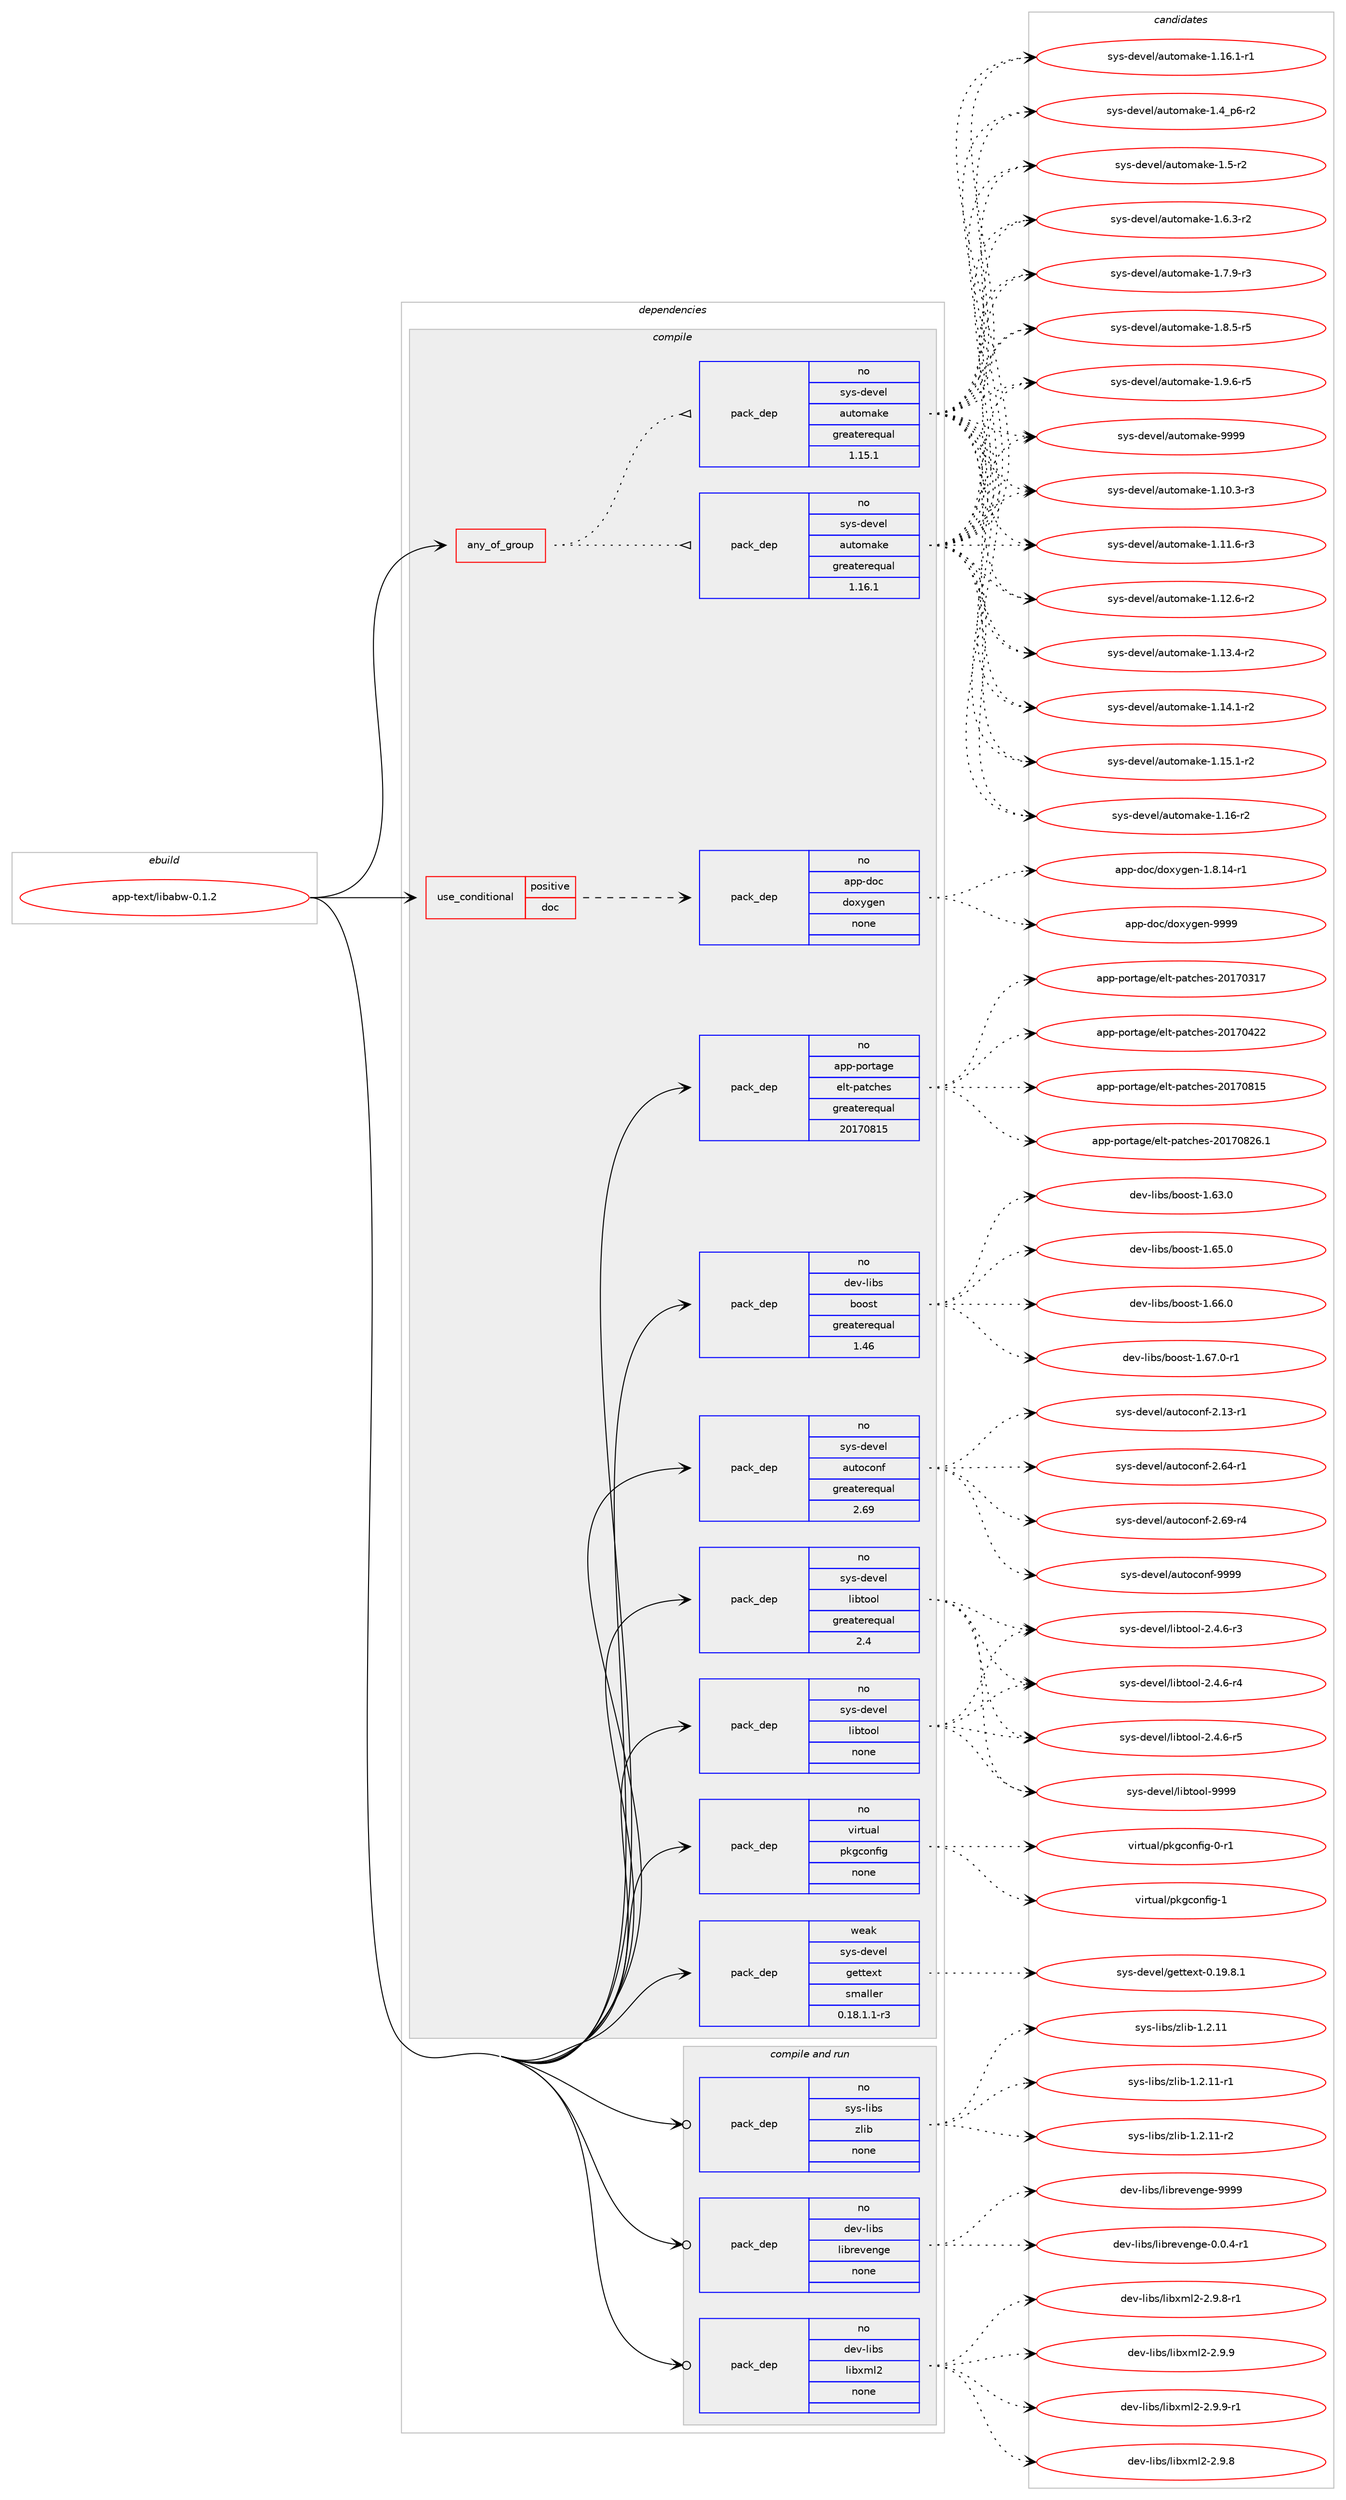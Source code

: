 digraph prolog {

# *************
# Graph options
# *************

newrank=true;
concentrate=true;
compound=true;
graph [rankdir=LR,fontname=Helvetica,fontsize=10,ranksep=1.5];#, ranksep=2.5, nodesep=0.2];
edge  [arrowhead=vee];
node  [fontname=Helvetica,fontsize=10];

# **********
# The ebuild
# **********

subgraph cluster_leftcol {
color=gray;
rank=same;
label=<<i>ebuild</i>>;
id [label="app-text/libabw-0.1.2", color=red, width=4, href="../app-text/libabw-0.1.2.svg"];
}

# ****************
# The dependencies
# ****************

subgraph cluster_midcol {
color=gray;
label=<<i>dependencies</i>>;
subgraph cluster_compile {
fillcolor="#eeeeee";
style=filled;
label=<<i>compile</i>>;
subgraph any19950 {
dependency1309930 [label=<<TABLE BORDER="0" CELLBORDER="1" CELLSPACING="0" CELLPADDING="4"><TR><TD CELLPADDING="10">any_of_group</TD></TR></TABLE>>, shape=none, color=red];subgraph pack933760 {
dependency1309931 [label=<<TABLE BORDER="0" CELLBORDER="1" CELLSPACING="0" CELLPADDING="4" WIDTH="220"><TR><TD ROWSPAN="6" CELLPADDING="30">pack_dep</TD></TR><TR><TD WIDTH="110">no</TD></TR><TR><TD>sys-devel</TD></TR><TR><TD>automake</TD></TR><TR><TD>greaterequal</TD></TR><TR><TD>1.16.1</TD></TR></TABLE>>, shape=none, color=blue];
}
dependency1309930:e -> dependency1309931:w [weight=20,style="dotted",arrowhead="oinv"];
subgraph pack933761 {
dependency1309932 [label=<<TABLE BORDER="0" CELLBORDER="1" CELLSPACING="0" CELLPADDING="4" WIDTH="220"><TR><TD ROWSPAN="6" CELLPADDING="30">pack_dep</TD></TR><TR><TD WIDTH="110">no</TD></TR><TR><TD>sys-devel</TD></TR><TR><TD>automake</TD></TR><TR><TD>greaterequal</TD></TR><TR><TD>1.15.1</TD></TR></TABLE>>, shape=none, color=blue];
}
dependency1309930:e -> dependency1309932:w [weight=20,style="dotted",arrowhead="oinv"];
}
id:e -> dependency1309930:w [weight=20,style="solid",arrowhead="vee"];
subgraph cond355674 {
dependency1309933 [label=<<TABLE BORDER="0" CELLBORDER="1" CELLSPACING="0" CELLPADDING="4"><TR><TD ROWSPAN="3" CELLPADDING="10">use_conditional</TD></TR><TR><TD>positive</TD></TR><TR><TD>doc</TD></TR></TABLE>>, shape=none, color=red];
subgraph pack933762 {
dependency1309934 [label=<<TABLE BORDER="0" CELLBORDER="1" CELLSPACING="0" CELLPADDING="4" WIDTH="220"><TR><TD ROWSPAN="6" CELLPADDING="30">pack_dep</TD></TR><TR><TD WIDTH="110">no</TD></TR><TR><TD>app-doc</TD></TR><TR><TD>doxygen</TD></TR><TR><TD>none</TD></TR><TR><TD></TD></TR></TABLE>>, shape=none, color=blue];
}
dependency1309933:e -> dependency1309934:w [weight=20,style="dashed",arrowhead="vee"];
}
id:e -> dependency1309933:w [weight=20,style="solid",arrowhead="vee"];
subgraph pack933763 {
dependency1309935 [label=<<TABLE BORDER="0" CELLBORDER="1" CELLSPACING="0" CELLPADDING="4" WIDTH="220"><TR><TD ROWSPAN="6" CELLPADDING="30">pack_dep</TD></TR><TR><TD WIDTH="110">no</TD></TR><TR><TD>app-portage</TD></TR><TR><TD>elt-patches</TD></TR><TR><TD>greaterequal</TD></TR><TR><TD>20170815</TD></TR></TABLE>>, shape=none, color=blue];
}
id:e -> dependency1309935:w [weight=20,style="solid",arrowhead="vee"];
subgraph pack933764 {
dependency1309936 [label=<<TABLE BORDER="0" CELLBORDER="1" CELLSPACING="0" CELLPADDING="4" WIDTH="220"><TR><TD ROWSPAN="6" CELLPADDING="30">pack_dep</TD></TR><TR><TD WIDTH="110">no</TD></TR><TR><TD>dev-libs</TD></TR><TR><TD>boost</TD></TR><TR><TD>greaterequal</TD></TR><TR><TD>1.46</TD></TR></TABLE>>, shape=none, color=blue];
}
id:e -> dependency1309936:w [weight=20,style="solid",arrowhead="vee"];
subgraph pack933765 {
dependency1309937 [label=<<TABLE BORDER="0" CELLBORDER="1" CELLSPACING="0" CELLPADDING="4" WIDTH="220"><TR><TD ROWSPAN="6" CELLPADDING="30">pack_dep</TD></TR><TR><TD WIDTH="110">no</TD></TR><TR><TD>sys-devel</TD></TR><TR><TD>autoconf</TD></TR><TR><TD>greaterequal</TD></TR><TR><TD>2.69</TD></TR></TABLE>>, shape=none, color=blue];
}
id:e -> dependency1309937:w [weight=20,style="solid",arrowhead="vee"];
subgraph pack933766 {
dependency1309938 [label=<<TABLE BORDER="0" CELLBORDER="1" CELLSPACING="0" CELLPADDING="4" WIDTH="220"><TR><TD ROWSPAN="6" CELLPADDING="30">pack_dep</TD></TR><TR><TD WIDTH="110">no</TD></TR><TR><TD>sys-devel</TD></TR><TR><TD>libtool</TD></TR><TR><TD>greaterequal</TD></TR><TR><TD>2.4</TD></TR></TABLE>>, shape=none, color=blue];
}
id:e -> dependency1309938:w [weight=20,style="solid",arrowhead="vee"];
subgraph pack933767 {
dependency1309939 [label=<<TABLE BORDER="0" CELLBORDER="1" CELLSPACING="0" CELLPADDING="4" WIDTH="220"><TR><TD ROWSPAN="6" CELLPADDING="30">pack_dep</TD></TR><TR><TD WIDTH="110">no</TD></TR><TR><TD>sys-devel</TD></TR><TR><TD>libtool</TD></TR><TR><TD>none</TD></TR><TR><TD></TD></TR></TABLE>>, shape=none, color=blue];
}
id:e -> dependency1309939:w [weight=20,style="solid",arrowhead="vee"];
subgraph pack933768 {
dependency1309940 [label=<<TABLE BORDER="0" CELLBORDER="1" CELLSPACING="0" CELLPADDING="4" WIDTH="220"><TR><TD ROWSPAN="6" CELLPADDING="30">pack_dep</TD></TR><TR><TD WIDTH="110">no</TD></TR><TR><TD>virtual</TD></TR><TR><TD>pkgconfig</TD></TR><TR><TD>none</TD></TR><TR><TD></TD></TR></TABLE>>, shape=none, color=blue];
}
id:e -> dependency1309940:w [weight=20,style="solid",arrowhead="vee"];
subgraph pack933769 {
dependency1309941 [label=<<TABLE BORDER="0" CELLBORDER="1" CELLSPACING="0" CELLPADDING="4" WIDTH="220"><TR><TD ROWSPAN="6" CELLPADDING="30">pack_dep</TD></TR><TR><TD WIDTH="110">weak</TD></TR><TR><TD>sys-devel</TD></TR><TR><TD>gettext</TD></TR><TR><TD>smaller</TD></TR><TR><TD>0.18.1.1-r3</TD></TR></TABLE>>, shape=none, color=blue];
}
id:e -> dependency1309941:w [weight=20,style="solid",arrowhead="vee"];
}
subgraph cluster_compileandrun {
fillcolor="#eeeeee";
style=filled;
label=<<i>compile and run</i>>;
subgraph pack933770 {
dependency1309942 [label=<<TABLE BORDER="0" CELLBORDER="1" CELLSPACING="0" CELLPADDING="4" WIDTH="220"><TR><TD ROWSPAN="6" CELLPADDING="30">pack_dep</TD></TR><TR><TD WIDTH="110">no</TD></TR><TR><TD>dev-libs</TD></TR><TR><TD>librevenge</TD></TR><TR><TD>none</TD></TR><TR><TD></TD></TR></TABLE>>, shape=none, color=blue];
}
id:e -> dependency1309942:w [weight=20,style="solid",arrowhead="odotvee"];
subgraph pack933771 {
dependency1309943 [label=<<TABLE BORDER="0" CELLBORDER="1" CELLSPACING="0" CELLPADDING="4" WIDTH="220"><TR><TD ROWSPAN="6" CELLPADDING="30">pack_dep</TD></TR><TR><TD WIDTH="110">no</TD></TR><TR><TD>dev-libs</TD></TR><TR><TD>libxml2</TD></TR><TR><TD>none</TD></TR><TR><TD></TD></TR></TABLE>>, shape=none, color=blue];
}
id:e -> dependency1309943:w [weight=20,style="solid",arrowhead="odotvee"];
subgraph pack933772 {
dependency1309944 [label=<<TABLE BORDER="0" CELLBORDER="1" CELLSPACING="0" CELLPADDING="4" WIDTH="220"><TR><TD ROWSPAN="6" CELLPADDING="30">pack_dep</TD></TR><TR><TD WIDTH="110">no</TD></TR><TR><TD>sys-libs</TD></TR><TR><TD>zlib</TD></TR><TR><TD>none</TD></TR><TR><TD></TD></TR></TABLE>>, shape=none, color=blue];
}
id:e -> dependency1309944:w [weight=20,style="solid",arrowhead="odotvee"];
}
subgraph cluster_run {
fillcolor="#eeeeee";
style=filled;
label=<<i>run</i>>;
}
}

# **************
# The candidates
# **************

subgraph cluster_choices {
rank=same;
color=gray;
label=<<i>candidates</i>>;

subgraph choice933760 {
color=black;
nodesep=1;
choice11512111545100101118101108479711711611110997107101454946494846514511451 [label="sys-devel/automake-1.10.3-r3", color=red, width=4,href="../sys-devel/automake-1.10.3-r3.svg"];
choice11512111545100101118101108479711711611110997107101454946494946544511451 [label="sys-devel/automake-1.11.6-r3", color=red, width=4,href="../sys-devel/automake-1.11.6-r3.svg"];
choice11512111545100101118101108479711711611110997107101454946495046544511450 [label="sys-devel/automake-1.12.6-r2", color=red, width=4,href="../sys-devel/automake-1.12.6-r2.svg"];
choice11512111545100101118101108479711711611110997107101454946495146524511450 [label="sys-devel/automake-1.13.4-r2", color=red, width=4,href="../sys-devel/automake-1.13.4-r2.svg"];
choice11512111545100101118101108479711711611110997107101454946495246494511450 [label="sys-devel/automake-1.14.1-r2", color=red, width=4,href="../sys-devel/automake-1.14.1-r2.svg"];
choice11512111545100101118101108479711711611110997107101454946495346494511450 [label="sys-devel/automake-1.15.1-r2", color=red, width=4,href="../sys-devel/automake-1.15.1-r2.svg"];
choice1151211154510010111810110847971171161111099710710145494649544511450 [label="sys-devel/automake-1.16-r2", color=red, width=4,href="../sys-devel/automake-1.16-r2.svg"];
choice11512111545100101118101108479711711611110997107101454946495446494511449 [label="sys-devel/automake-1.16.1-r1", color=red, width=4,href="../sys-devel/automake-1.16.1-r1.svg"];
choice115121115451001011181011084797117116111109971071014549465295112544511450 [label="sys-devel/automake-1.4_p6-r2", color=red, width=4,href="../sys-devel/automake-1.4_p6-r2.svg"];
choice11512111545100101118101108479711711611110997107101454946534511450 [label="sys-devel/automake-1.5-r2", color=red, width=4,href="../sys-devel/automake-1.5-r2.svg"];
choice115121115451001011181011084797117116111109971071014549465446514511450 [label="sys-devel/automake-1.6.3-r2", color=red, width=4,href="../sys-devel/automake-1.6.3-r2.svg"];
choice115121115451001011181011084797117116111109971071014549465546574511451 [label="sys-devel/automake-1.7.9-r3", color=red, width=4,href="../sys-devel/automake-1.7.9-r3.svg"];
choice115121115451001011181011084797117116111109971071014549465646534511453 [label="sys-devel/automake-1.8.5-r5", color=red, width=4,href="../sys-devel/automake-1.8.5-r5.svg"];
choice115121115451001011181011084797117116111109971071014549465746544511453 [label="sys-devel/automake-1.9.6-r5", color=red, width=4,href="../sys-devel/automake-1.9.6-r5.svg"];
choice115121115451001011181011084797117116111109971071014557575757 [label="sys-devel/automake-9999", color=red, width=4,href="../sys-devel/automake-9999.svg"];
dependency1309931:e -> choice11512111545100101118101108479711711611110997107101454946494846514511451:w [style=dotted,weight="100"];
dependency1309931:e -> choice11512111545100101118101108479711711611110997107101454946494946544511451:w [style=dotted,weight="100"];
dependency1309931:e -> choice11512111545100101118101108479711711611110997107101454946495046544511450:w [style=dotted,weight="100"];
dependency1309931:e -> choice11512111545100101118101108479711711611110997107101454946495146524511450:w [style=dotted,weight="100"];
dependency1309931:e -> choice11512111545100101118101108479711711611110997107101454946495246494511450:w [style=dotted,weight="100"];
dependency1309931:e -> choice11512111545100101118101108479711711611110997107101454946495346494511450:w [style=dotted,weight="100"];
dependency1309931:e -> choice1151211154510010111810110847971171161111099710710145494649544511450:w [style=dotted,weight="100"];
dependency1309931:e -> choice11512111545100101118101108479711711611110997107101454946495446494511449:w [style=dotted,weight="100"];
dependency1309931:e -> choice115121115451001011181011084797117116111109971071014549465295112544511450:w [style=dotted,weight="100"];
dependency1309931:e -> choice11512111545100101118101108479711711611110997107101454946534511450:w [style=dotted,weight="100"];
dependency1309931:e -> choice115121115451001011181011084797117116111109971071014549465446514511450:w [style=dotted,weight="100"];
dependency1309931:e -> choice115121115451001011181011084797117116111109971071014549465546574511451:w [style=dotted,weight="100"];
dependency1309931:e -> choice115121115451001011181011084797117116111109971071014549465646534511453:w [style=dotted,weight="100"];
dependency1309931:e -> choice115121115451001011181011084797117116111109971071014549465746544511453:w [style=dotted,weight="100"];
dependency1309931:e -> choice115121115451001011181011084797117116111109971071014557575757:w [style=dotted,weight="100"];
}
subgraph choice933761 {
color=black;
nodesep=1;
choice11512111545100101118101108479711711611110997107101454946494846514511451 [label="sys-devel/automake-1.10.3-r3", color=red, width=4,href="../sys-devel/automake-1.10.3-r3.svg"];
choice11512111545100101118101108479711711611110997107101454946494946544511451 [label="sys-devel/automake-1.11.6-r3", color=red, width=4,href="../sys-devel/automake-1.11.6-r3.svg"];
choice11512111545100101118101108479711711611110997107101454946495046544511450 [label="sys-devel/automake-1.12.6-r2", color=red, width=4,href="../sys-devel/automake-1.12.6-r2.svg"];
choice11512111545100101118101108479711711611110997107101454946495146524511450 [label="sys-devel/automake-1.13.4-r2", color=red, width=4,href="../sys-devel/automake-1.13.4-r2.svg"];
choice11512111545100101118101108479711711611110997107101454946495246494511450 [label="sys-devel/automake-1.14.1-r2", color=red, width=4,href="../sys-devel/automake-1.14.1-r2.svg"];
choice11512111545100101118101108479711711611110997107101454946495346494511450 [label="sys-devel/automake-1.15.1-r2", color=red, width=4,href="../sys-devel/automake-1.15.1-r2.svg"];
choice1151211154510010111810110847971171161111099710710145494649544511450 [label="sys-devel/automake-1.16-r2", color=red, width=4,href="../sys-devel/automake-1.16-r2.svg"];
choice11512111545100101118101108479711711611110997107101454946495446494511449 [label="sys-devel/automake-1.16.1-r1", color=red, width=4,href="../sys-devel/automake-1.16.1-r1.svg"];
choice115121115451001011181011084797117116111109971071014549465295112544511450 [label="sys-devel/automake-1.4_p6-r2", color=red, width=4,href="../sys-devel/automake-1.4_p6-r2.svg"];
choice11512111545100101118101108479711711611110997107101454946534511450 [label="sys-devel/automake-1.5-r2", color=red, width=4,href="../sys-devel/automake-1.5-r2.svg"];
choice115121115451001011181011084797117116111109971071014549465446514511450 [label="sys-devel/automake-1.6.3-r2", color=red, width=4,href="../sys-devel/automake-1.6.3-r2.svg"];
choice115121115451001011181011084797117116111109971071014549465546574511451 [label="sys-devel/automake-1.7.9-r3", color=red, width=4,href="../sys-devel/automake-1.7.9-r3.svg"];
choice115121115451001011181011084797117116111109971071014549465646534511453 [label="sys-devel/automake-1.8.5-r5", color=red, width=4,href="../sys-devel/automake-1.8.5-r5.svg"];
choice115121115451001011181011084797117116111109971071014549465746544511453 [label="sys-devel/automake-1.9.6-r5", color=red, width=4,href="../sys-devel/automake-1.9.6-r5.svg"];
choice115121115451001011181011084797117116111109971071014557575757 [label="sys-devel/automake-9999", color=red, width=4,href="../sys-devel/automake-9999.svg"];
dependency1309932:e -> choice11512111545100101118101108479711711611110997107101454946494846514511451:w [style=dotted,weight="100"];
dependency1309932:e -> choice11512111545100101118101108479711711611110997107101454946494946544511451:w [style=dotted,weight="100"];
dependency1309932:e -> choice11512111545100101118101108479711711611110997107101454946495046544511450:w [style=dotted,weight="100"];
dependency1309932:e -> choice11512111545100101118101108479711711611110997107101454946495146524511450:w [style=dotted,weight="100"];
dependency1309932:e -> choice11512111545100101118101108479711711611110997107101454946495246494511450:w [style=dotted,weight="100"];
dependency1309932:e -> choice11512111545100101118101108479711711611110997107101454946495346494511450:w [style=dotted,weight="100"];
dependency1309932:e -> choice1151211154510010111810110847971171161111099710710145494649544511450:w [style=dotted,weight="100"];
dependency1309932:e -> choice11512111545100101118101108479711711611110997107101454946495446494511449:w [style=dotted,weight="100"];
dependency1309932:e -> choice115121115451001011181011084797117116111109971071014549465295112544511450:w [style=dotted,weight="100"];
dependency1309932:e -> choice11512111545100101118101108479711711611110997107101454946534511450:w [style=dotted,weight="100"];
dependency1309932:e -> choice115121115451001011181011084797117116111109971071014549465446514511450:w [style=dotted,weight="100"];
dependency1309932:e -> choice115121115451001011181011084797117116111109971071014549465546574511451:w [style=dotted,weight="100"];
dependency1309932:e -> choice115121115451001011181011084797117116111109971071014549465646534511453:w [style=dotted,weight="100"];
dependency1309932:e -> choice115121115451001011181011084797117116111109971071014549465746544511453:w [style=dotted,weight="100"];
dependency1309932:e -> choice115121115451001011181011084797117116111109971071014557575757:w [style=dotted,weight="100"];
}
subgraph choice933762 {
color=black;
nodesep=1;
choice97112112451001119947100111120121103101110454946564649524511449 [label="app-doc/doxygen-1.8.14-r1", color=red, width=4,href="../app-doc/doxygen-1.8.14-r1.svg"];
choice971121124510011199471001111201211031011104557575757 [label="app-doc/doxygen-9999", color=red, width=4,href="../app-doc/doxygen-9999.svg"];
dependency1309934:e -> choice97112112451001119947100111120121103101110454946564649524511449:w [style=dotted,weight="100"];
dependency1309934:e -> choice971121124510011199471001111201211031011104557575757:w [style=dotted,weight="100"];
}
subgraph choice933763 {
color=black;
nodesep=1;
choice97112112451121111141169710310147101108116451129711699104101115455048495548514955 [label="app-portage/elt-patches-20170317", color=red, width=4,href="../app-portage/elt-patches-20170317.svg"];
choice97112112451121111141169710310147101108116451129711699104101115455048495548525050 [label="app-portage/elt-patches-20170422", color=red, width=4,href="../app-portage/elt-patches-20170422.svg"];
choice97112112451121111141169710310147101108116451129711699104101115455048495548564953 [label="app-portage/elt-patches-20170815", color=red, width=4,href="../app-portage/elt-patches-20170815.svg"];
choice971121124511211111411697103101471011081164511297116991041011154550484955485650544649 [label="app-portage/elt-patches-20170826.1", color=red, width=4,href="../app-portage/elt-patches-20170826.1.svg"];
dependency1309935:e -> choice97112112451121111141169710310147101108116451129711699104101115455048495548514955:w [style=dotted,weight="100"];
dependency1309935:e -> choice97112112451121111141169710310147101108116451129711699104101115455048495548525050:w [style=dotted,weight="100"];
dependency1309935:e -> choice97112112451121111141169710310147101108116451129711699104101115455048495548564953:w [style=dotted,weight="100"];
dependency1309935:e -> choice971121124511211111411697103101471011081164511297116991041011154550484955485650544649:w [style=dotted,weight="100"];
}
subgraph choice933764 {
color=black;
nodesep=1;
choice1001011184510810598115479811111111511645494654514648 [label="dev-libs/boost-1.63.0", color=red, width=4,href="../dev-libs/boost-1.63.0.svg"];
choice1001011184510810598115479811111111511645494654534648 [label="dev-libs/boost-1.65.0", color=red, width=4,href="../dev-libs/boost-1.65.0.svg"];
choice1001011184510810598115479811111111511645494654544648 [label="dev-libs/boost-1.66.0", color=red, width=4,href="../dev-libs/boost-1.66.0.svg"];
choice10010111845108105981154798111111115116454946545546484511449 [label="dev-libs/boost-1.67.0-r1", color=red, width=4,href="../dev-libs/boost-1.67.0-r1.svg"];
dependency1309936:e -> choice1001011184510810598115479811111111511645494654514648:w [style=dotted,weight="100"];
dependency1309936:e -> choice1001011184510810598115479811111111511645494654534648:w [style=dotted,weight="100"];
dependency1309936:e -> choice1001011184510810598115479811111111511645494654544648:w [style=dotted,weight="100"];
dependency1309936:e -> choice10010111845108105981154798111111115116454946545546484511449:w [style=dotted,weight="100"];
}
subgraph choice933765 {
color=black;
nodesep=1;
choice1151211154510010111810110847971171161119911111010245504649514511449 [label="sys-devel/autoconf-2.13-r1", color=red, width=4,href="../sys-devel/autoconf-2.13-r1.svg"];
choice1151211154510010111810110847971171161119911111010245504654524511449 [label="sys-devel/autoconf-2.64-r1", color=red, width=4,href="../sys-devel/autoconf-2.64-r1.svg"];
choice1151211154510010111810110847971171161119911111010245504654574511452 [label="sys-devel/autoconf-2.69-r4", color=red, width=4,href="../sys-devel/autoconf-2.69-r4.svg"];
choice115121115451001011181011084797117116111991111101024557575757 [label="sys-devel/autoconf-9999", color=red, width=4,href="../sys-devel/autoconf-9999.svg"];
dependency1309937:e -> choice1151211154510010111810110847971171161119911111010245504649514511449:w [style=dotted,weight="100"];
dependency1309937:e -> choice1151211154510010111810110847971171161119911111010245504654524511449:w [style=dotted,weight="100"];
dependency1309937:e -> choice1151211154510010111810110847971171161119911111010245504654574511452:w [style=dotted,weight="100"];
dependency1309937:e -> choice115121115451001011181011084797117116111991111101024557575757:w [style=dotted,weight="100"];
}
subgraph choice933766 {
color=black;
nodesep=1;
choice1151211154510010111810110847108105981161111111084550465246544511451 [label="sys-devel/libtool-2.4.6-r3", color=red, width=4,href="../sys-devel/libtool-2.4.6-r3.svg"];
choice1151211154510010111810110847108105981161111111084550465246544511452 [label="sys-devel/libtool-2.4.6-r4", color=red, width=4,href="../sys-devel/libtool-2.4.6-r4.svg"];
choice1151211154510010111810110847108105981161111111084550465246544511453 [label="sys-devel/libtool-2.4.6-r5", color=red, width=4,href="../sys-devel/libtool-2.4.6-r5.svg"];
choice1151211154510010111810110847108105981161111111084557575757 [label="sys-devel/libtool-9999", color=red, width=4,href="../sys-devel/libtool-9999.svg"];
dependency1309938:e -> choice1151211154510010111810110847108105981161111111084550465246544511451:w [style=dotted,weight="100"];
dependency1309938:e -> choice1151211154510010111810110847108105981161111111084550465246544511452:w [style=dotted,weight="100"];
dependency1309938:e -> choice1151211154510010111810110847108105981161111111084550465246544511453:w [style=dotted,weight="100"];
dependency1309938:e -> choice1151211154510010111810110847108105981161111111084557575757:w [style=dotted,weight="100"];
}
subgraph choice933767 {
color=black;
nodesep=1;
choice1151211154510010111810110847108105981161111111084550465246544511451 [label="sys-devel/libtool-2.4.6-r3", color=red, width=4,href="../sys-devel/libtool-2.4.6-r3.svg"];
choice1151211154510010111810110847108105981161111111084550465246544511452 [label="sys-devel/libtool-2.4.6-r4", color=red, width=4,href="../sys-devel/libtool-2.4.6-r4.svg"];
choice1151211154510010111810110847108105981161111111084550465246544511453 [label="sys-devel/libtool-2.4.6-r5", color=red, width=4,href="../sys-devel/libtool-2.4.6-r5.svg"];
choice1151211154510010111810110847108105981161111111084557575757 [label="sys-devel/libtool-9999", color=red, width=4,href="../sys-devel/libtool-9999.svg"];
dependency1309939:e -> choice1151211154510010111810110847108105981161111111084550465246544511451:w [style=dotted,weight="100"];
dependency1309939:e -> choice1151211154510010111810110847108105981161111111084550465246544511452:w [style=dotted,weight="100"];
dependency1309939:e -> choice1151211154510010111810110847108105981161111111084550465246544511453:w [style=dotted,weight="100"];
dependency1309939:e -> choice1151211154510010111810110847108105981161111111084557575757:w [style=dotted,weight="100"];
}
subgraph choice933768 {
color=black;
nodesep=1;
choice11810511411611797108471121071039911111010210510345484511449 [label="virtual/pkgconfig-0-r1", color=red, width=4,href="../virtual/pkgconfig-0-r1.svg"];
choice1181051141161179710847112107103991111101021051034549 [label="virtual/pkgconfig-1", color=red, width=4,href="../virtual/pkgconfig-1.svg"];
dependency1309940:e -> choice11810511411611797108471121071039911111010210510345484511449:w [style=dotted,weight="100"];
dependency1309940:e -> choice1181051141161179710847112107103991111101021051034549:w [style=dotted,weight="100"];
}
subgraph choice933769 {
color=black;
nodesep=1;
choice1151211154510010111810110847103101116116101120116454846495746564649 [label="sys-devel/gettext-0.19.8.1", color=red, width=4,href="../sys-devel/gettext-0.19.8.1.svg"];
dependency1309941:e -> choice1151211154510010111810110847103101116116101120116454846495746564649:w [style=dotted,weight="100"];
}
subgraph choice933770 {
color=black;
nodesep=1;
choice100101118451081059811547108105981141011181011101031014548464846524511449 [label="dev-libs/librevenge-0.0.4-r1", color=red, width=4,href="../dev-libs/librevenge-0.0.4-r1.svg"];
choice100101118451081059811547108105981141011181011101031014557575757 [label="dev-libs/librevenge-9999", color=red, width=4,href="../dev-libs/librevenge-9999.svg"];
dependency1309942:e -> choice100101118451081059811547108105981141011181011101031014548464846524511449:w [style=dotted,weight="100"];
dependency1309942:e -> choice100101118451081059811547108105981141011181011101031014557575757:w [style=dotted,weight="100"];
}
subgraph choice933771 {
color=black;
nodesep=1;
choice1001011184510810598115471081059812010910850455046574656 [label="dev-libs/libxml2-2.9.8", color=red, width=4,href="../dev-libs/libxml2-2.9.8.svg"];
choice10010111845108105981154710810598120109108504550465746564511449 [label="dev-libs/libxml2-2.9.8-r1", color=red, width=4,href="../dev-libs/libxml2-2.9.8-r1.svg"];
choice1001011184510810598115471081059812010910850455046574657 [label="dev-libs/libxml2-2.9.9", color=red, width=4,href="../dev-libs/libxml2-2.9.9.svg"];
choice10010111845108105981154710810598120109108504550465746574511449 [label="dev-libs/libxml2-2.9.9-r1", color=red, width=4,href="../dev-libs/libxml2-2.9.9-r1.svg"];
dependency1309943:e -> choice1001011184510810598115471081059812010910850455046574656:w [style=dotted,weight="100"];
dependency1309943:e -> choice10010111845108105981154710810598120109108504550465746564511449:w [style=dotted,weight="100"];
dependency1309943:e -> choice1001011184510810598115471081059812010910850455046574657:w [style=dotted,weight="100"];
dependency1309943:e -> choice10010111845108105981154710810598120109108504550465746574511449:w [style=dotted,weight="100"];
}
subgraph choice933772 {
color=black;
nodesep=1;
choice1151211154510810598115471221081059845494650464949 [label="sys-libs/zlib-1.2.11", color=red, width=4,href="../sys-libs/zlib-1.2.11.svg"];
choice11512111545108105981154712210810598454946504649494511449 [label="sys-libs/zlib-1.2.11-r1", color=red, width=4,href="../sys-libs/zlib-1.2.11-r1.svg"];
choice11512111545108105981154712210810598454946504649494511450 [label="sys-libs/zlib-1.2.11-r2", color=red, width=4,href="../sys-libs/zlib-1.2.11-r2.svg"];
dependency1309944:e -> choice1151211154510810598115471221081059845494650464949:w [style=dotted,weight="100"];
dependency1309944:e -> choice11512111545108105981154712210810598454946504649494511449:w [style=dotted,weight="100"];
dependency1309944:e -> choice11512111545108105981154712210810598454946504649494511450:w [style=dotted,weight="100"];
}
}

}
